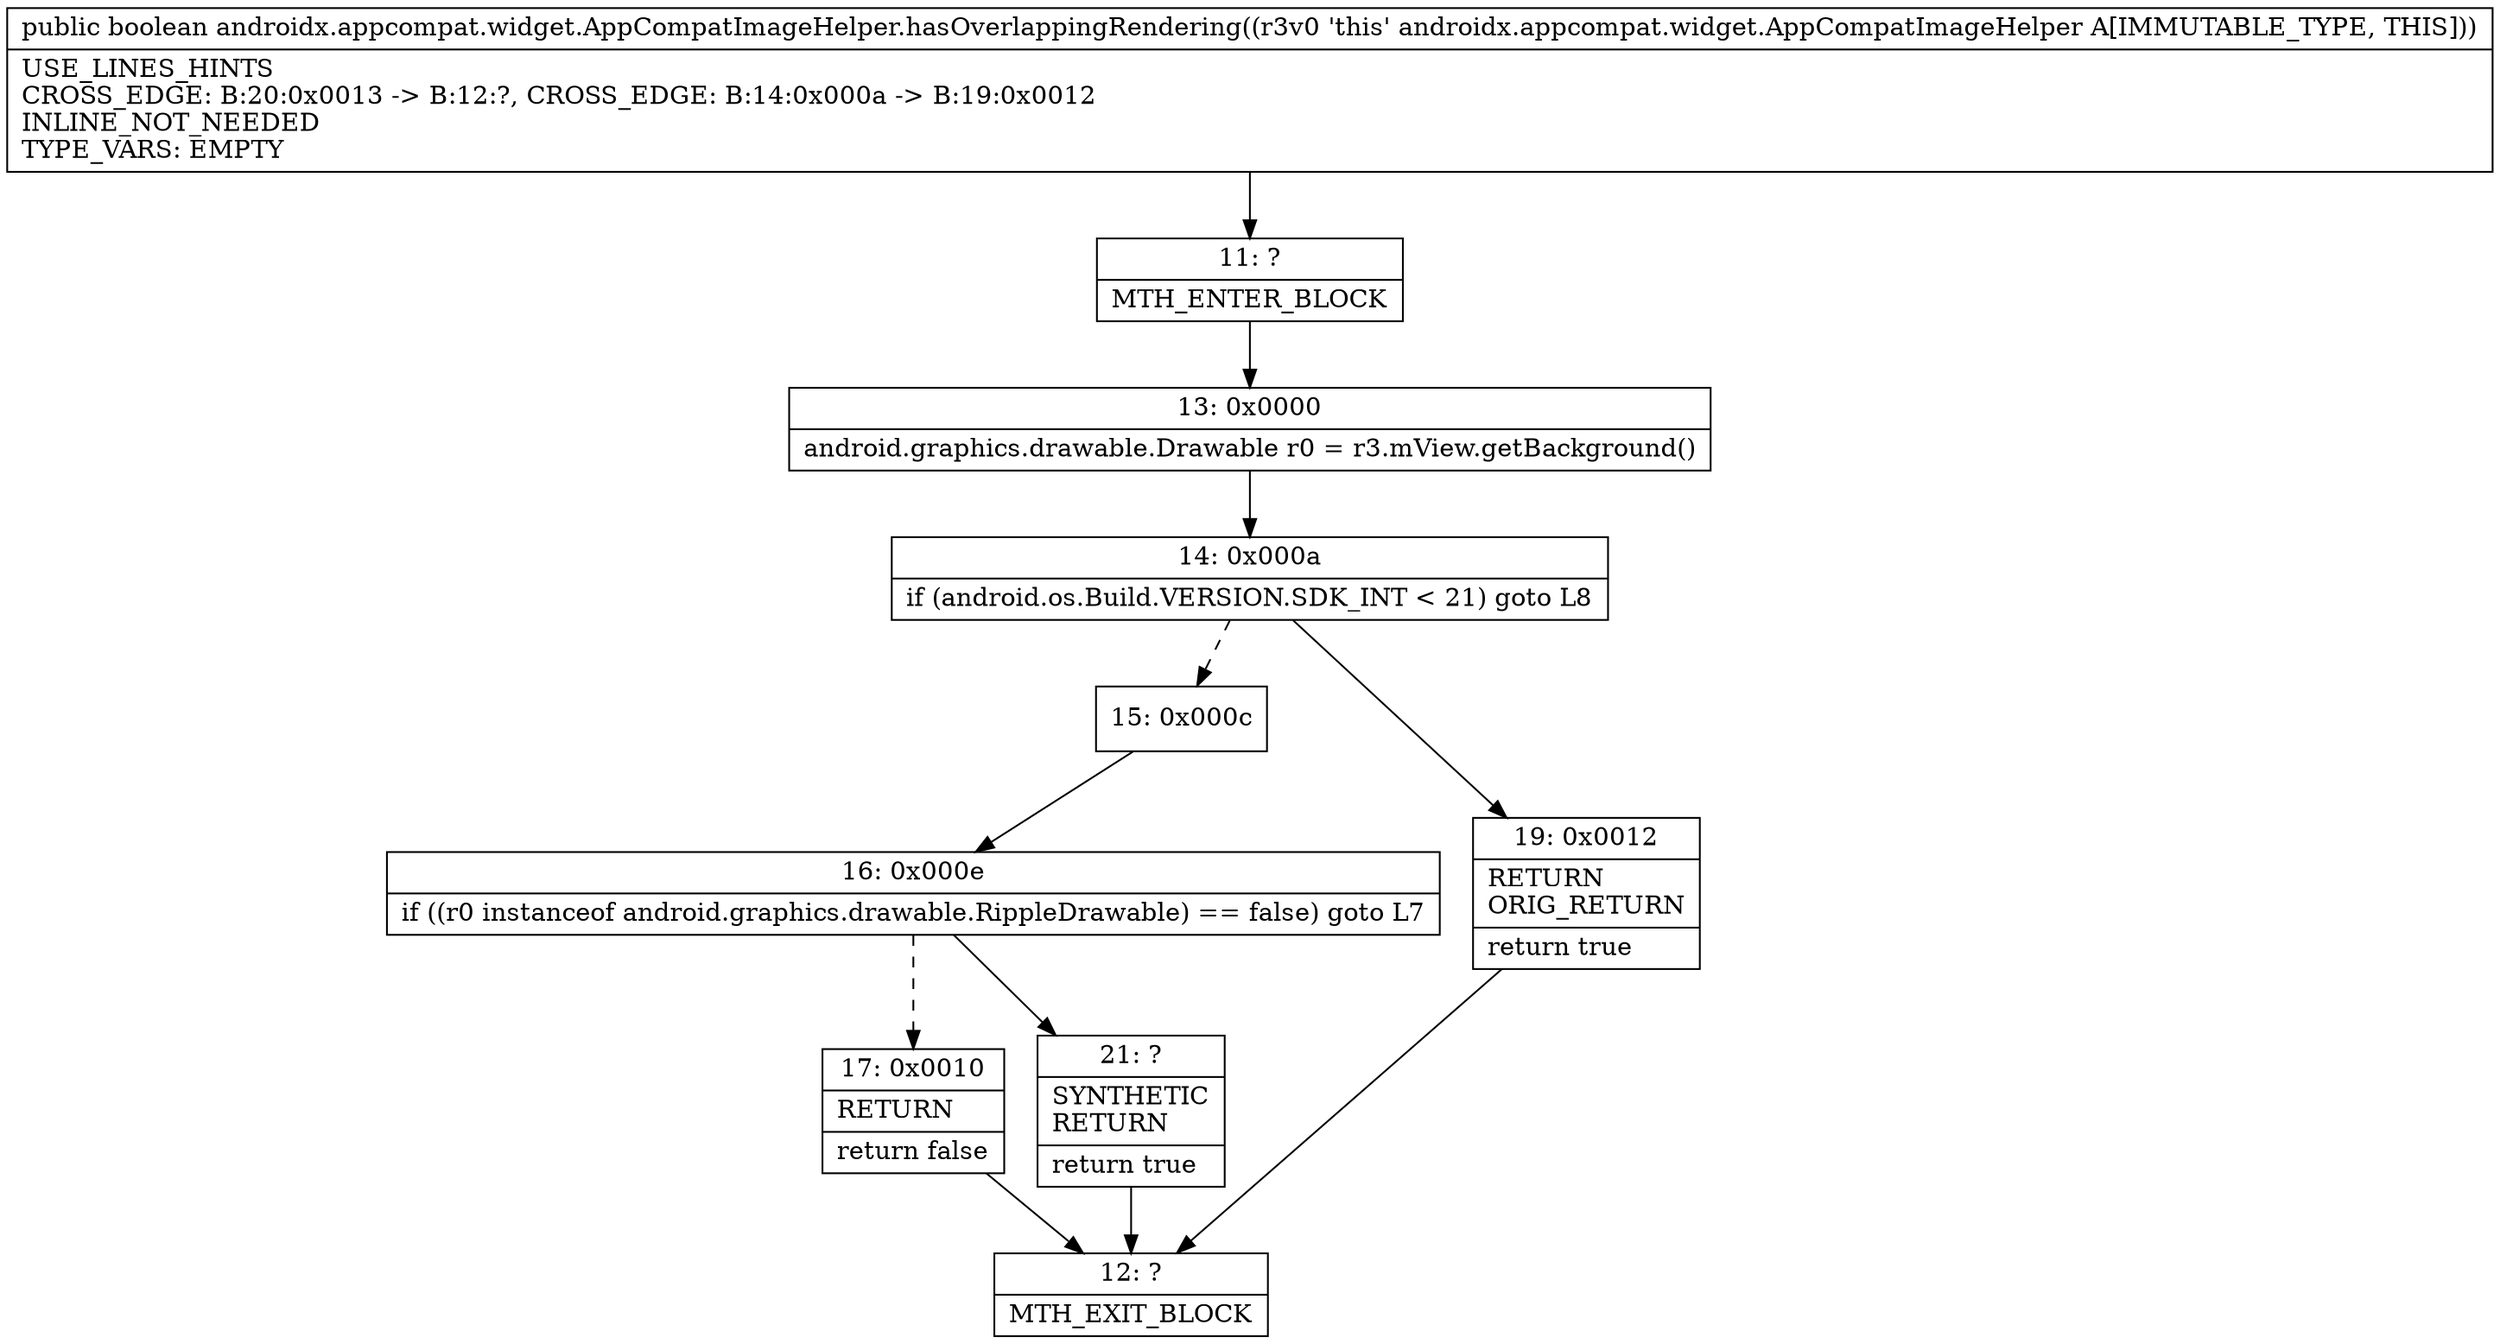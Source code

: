 digraph "CFG forandroidx.appcompat.widget.AppCompatImageHelper.hasOverlappingRendering()Z" {
Node_11 [shape=record,label="{11\:\ ?|MTH_ENTER_BLOCK\l}"];
Node_13 [shape=record,label="{13\:\ 0x0000|android.graphics.drawable.Drawable r0 = r3.mView.getBackground()\l}"];
Node_14 [shape=record,label="{14\:\ 0x000a|if (android.os.Build.VERSION.SDK_INT \< 21) goto L8\l}"];
Node_15 [shape=record,label="{15\:\ 0x000c}"];
Node_16 [shape=record,label="{16\:\ 0x000e|if ((r0 instanceof android.graphics.drawable.RippleDrawable) == false) goto L7\l}"];
Node_17 [shape=record,label="{17\:\ 0x0010|RETURN\l|return false\l}"];
Node_12 [shape=record,label="{12\:\ ?|MTH_EXIT_BLOCK\l}"];
Node_21 [shape=record,label="{21\:\ ?|SYNTHETIC\lRETURN\l|return true\l}"];
Node_19 [shape=record,label="{19\:\ 0x0012|RETURN\lORIG_RETURN\l|return true\l}"];
MethodNode[shape=record,label="{public boolean androidx.appcompat.widget.AppCompatImageHelper.hasOverlappingRendering((r3v0 'this' androidx.appcompat.widget.AppCompatImageHelper A[IMMUTABLE_TYPE, THIS]))  | USE_LINES_HINTS\lCROSS_EDGE: B:20:0x0013 \-\> B:12:?, CROSS_EDGE: B:14:0x000a \-\> B:19:0x0012\lINLINE_NOT_NEEDED\lTYPE_VARS: EMPTY\l}"];
MethodNode -> Node_11;Node_11 -> Node_13;
Node_13 -> Node_14;
Node_14 -> Node_15[style=dashed];
Node_14 -> Node_19;
Node_15 -> Node_16;
Node_16 -> Node_17[style=dashed];
Node_16 -> Node_21;
Node_17 -> Node_12;
Node_21 -> Node_12;
Node_19 -> Node_12;
}

